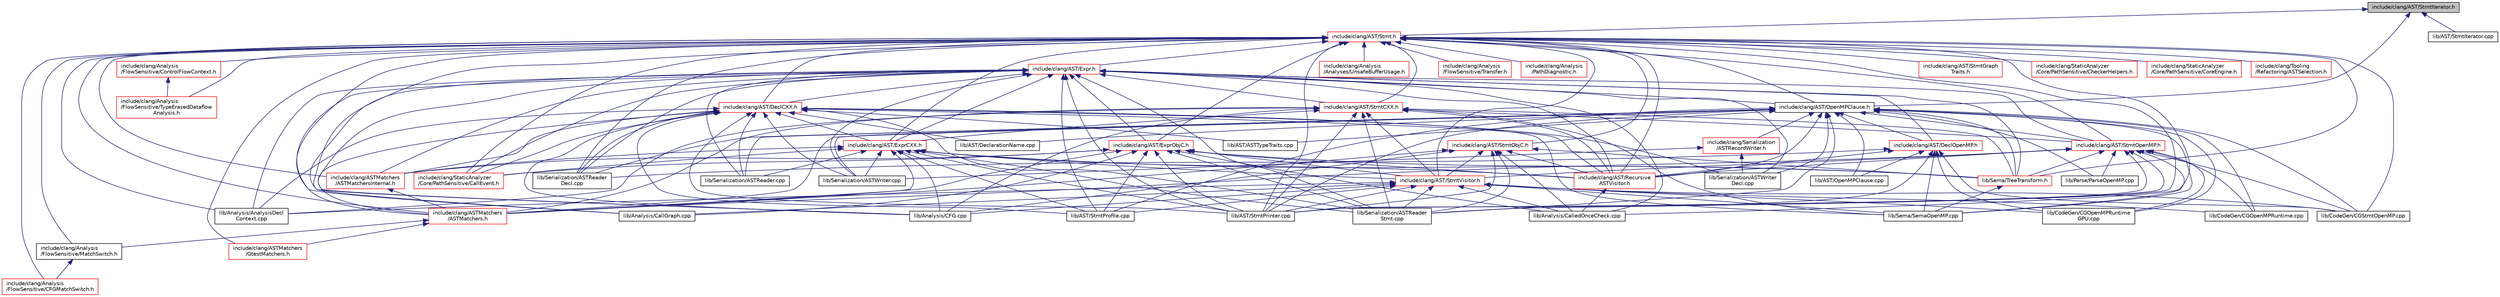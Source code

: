 digraph "include/clang/AST/StmtIterator.h"
{
 // LATEX_PDF_SIZE
  bgcolor="transparent";
  edge [fontname="Helvetica",fontsize="10",labelfontname="Helvetica",labelfontsize="10"];
  node [fontname="Helvetica",fontsize="10",shape=record];
  Node1 [label="include/clang/AST/StmtIterator.h",height=0.2,width=0.4,color="black", fillcolor="grey75", style="filled", fontcolor="black",tooltip=" "];
  Node1 -> Node2 [dir="back",color="midnightblue",fontsize="10",style="solid",fontname="Helvetica"];
  Node2 [label="include/clang/AST/OpenMPClause.h",height=0.2,width=0.4,color="black",URL="$OpenMPClause_8h.html",tooltip=" "];
  Node2 -> Node3 [dir="back",color="midnightblue",fontsize="10",style="solid",fontname="Helvetica"];
  Node3 [label="include/clang/AST/DeclOpenMP.h",height=0.2,width=0.4,color="red",URL="$DeclOpenMP_8h.html",tooltip=" "];
  Node3 -> Node123 [dir="back",color="midnightblue",fontsize="10",style="solid",fontname="Helvetica"];
  Node123 [label="include/clang/AST/Recursive\lASTVisitor.h",height=0.2,width=0.4,color="red",URL="$RecursiveASTVisitor_8h.html",tooltip=" "];
  Node123 -> Node136 [dir="back",color="midnightblue",fontsize="10",style="solid",fontname="Helvetica"];
  Node136 [label="lib/Analysis/CalledOnceCheck.cpp",height=0.2,width=0.4,color="black",URL="$CalledOnceCheck_8cpp.html",tooltip=" "];
  Node3 -> Node185 [dir="back",color="midnightblue",fontsize="10",style="solid",fontname="Helvetica"];
  Node185 [label="lib/AST/OpenMPClause.cpp",height=0.2,width=0.4,color="black",URL="$OpenMPClause_8cpp.html",tooltip=" "];
  Node3 -> Node186 [dir="back",color="midnightblue",fontsize="10",style="solid",fontname="Helvetica"];
  Node186 [label="lib/AST/StmtPrinter.cpp",height=0.2,width=0.4,color="black",URL="$StmtPrinter_8cpp.html",tooltip=" "];
  Node3 -> Node90 [dir="back",color="midnightblue",fontsize="10",style="solid",fontname="Helvetica"];
  Node90 [label="lib/CodeGen/CGOpenMPRuntime\lGPU.cpp",height=0.2,width=0.4,color="black",URL="$CGOpenMPRuntimeGPU_8cpp.html",tooltip=" "];
  Node3 -> Node92 [dir="back",color="midnightblue",fontsize="10",style="solid",fontname="Helvetica"];
  Node92 [label="lib/CodeGen/CGStmtOpenMP.cpp",height=0.2,width=0.4,color="black",URL="$CGStmtOpenMP_8cpp.html",tooltip=" "];
  Node3 -> Node187 [dir="back",color="midnightblue",fontsize="10",style="solid",fontname="Helvetica"];
  Node187 [label="lib/Sema/SemaOpenMP.cpp",height=0.2,width=0.4,color="black",URL="$SemaOpenMP_8cpp.html",tooltip=" "];
  Node3 -> Node33 [dir="back",color="midnightblue",fontsize="10",style="solid",fontname="Helvetica"];
  Node33 [label="lib/Serialization/ASTReader\lDecl.cpp",height=0.2,width=0.4,color="black",URL="$ASTReaderDecl_8cpp.html",tooltip=" "];
  Node2 -> Node123 [dir="back",color="midnightblue",fontsize="10",style="solid",fontname="Helvetica"];
  Node2 -> Node188 [dir="back",color="midnightblue",fontsize="10",style="solid",fontname="Helvetica"];
  Node188 [label="include/clang/AST/StmtOpenMP.h",height=0.2,width=0.4,color="red",URL="$StmtOpenMP_8h.html",tooltip=" "];
  Node188 -> Node123 [dir="back",color="midnightblue",fontsize="10",style="solid",fontname="Helvetica"];
  Node188 -> Node189 [dir="back",color="midnightblue",fontsize="10",style="solid",fontname="Helvetica"];
  Node189 [label="include/clang/AST/StmtVisitor.h",height=0.2,width=0.4,color="red",URL="$StmtVisitor_8h.html",tooltip=" "];
  Node189 -> Node209 [dir="back",color="midnightblue",fontsize="10",style="solid",fontname="Helvetica"];
  Node209 [label="lib/Analysis/AnalysisDecl\lContext.cpp",height=0.2,width=0.4,color="black",URL="$AnalysisDeclContext_8cpp.html",tooltip=" "];
  Node189 -> Node136 [dir="back",color="midnightblue",fontsize="10",style="solid",fontname="Helvetica"];
  Node189 -> Node125 [dir="back",color="midnightblue",fontsize="10",style="solid",fontname="Helvetica"];
  Node125 [label="lib/Analysis/CallGraph.cpp",height=0.2,width=0.4,color="black",URL="$CallGraph_8cpp.html",tooltip=" "];
  Node189 -> Node210 [dir="back",color="midnightblue",fontsize="10",style="solid",fontname="Helvetica"];
  Node210 [label="lib/Analysis/CFG.cpp",height=0.2,width=0.4,color="black",URL="$CFG_8cpp.html",tooltip=" "];
  Node189 -> Node186 [dir="back",color="midnightblue",fontsize="10",style="solid",fontname="Helvetica"];
  Node189 -> Node224 [dir="back",color="midnightblue",fontsize="10",style="solid",fontname="Helvetica"];
  Node224 [label="lib/AST/StmtProfile.cpp",height=0.2,width=0.4,color="black",URL="$StmtProfile_8cpp.html",tooltip=" "];
  Node189 -> Node72 [dir="back",color="midnightblue",fontsize="10",style="solid",fontname="Helvetica"];
  Node72 [label="lib/CodeGen/CGOpenMPRuntime.cpp",height=0.2,width=0.4,color="black",URL="$CGOpenMPRuntime_8cpp.html",tooltip=" "];
  Node189 -> Node90 [dir="back",color="midnightblue",fontsize="10",style="solid",fontname="Helvetica"];
  Node189 -> Node92 [dir="back",color="midnightblue",fontsize="10",style="solid",fontname="Helvetica"];
  Node189 -> Node187 [dir="back",color="midnightblue",fontsize="10",style="solid",fontname="Helvetica"];
  Node189 -> Node226 [dir="back",color="midnightblue",fontsize="10",style="solid",fontname="Helvetica"];
  Node226 [label="lib/Serialization/ASTReader\lStmt.cpp",height=0.2,width=0.4,color="black",URL="$ASTReaderStmt_8cpp.html",tooltip=" "];
  Node188 -> Node236 [dir="back",color="midnightblue",fontsize="10",style="solid",fontname="Helvetica"];
  Node236 [label="include/clang/ASTMatchers\l/ASTMatchers.h",height=0.2,width=0.4,color="red",URL="$ASTMatchers_8h.html",tooltip=" "];
  Node236 -> Node237 [dir="back",color="midnightblue",fontsize="10",style="solid",fontname="Helvetica"];
  Node237 [label="include/clang/Analysis\l/FlowSensitive/MatchSwitch.h",height=0.2,width=0.4,color="black",URL="$MatchSwitch_8h.html",tooltip=" "];
  Node237 -> Node238 [dir="back",color="midnightblue",fontsize="10",style="solid",fontname="Helvetica"];
  Node238 [label="include/clang/Analysis\l/FlowSensitive/CFGMatchSwitch.h",height=0.2,width=0.4,color="red",URL="$CFGMatchSwitch_8h.html",tooltip=" "];
  Node236 -> Node282 [dir="back",color="midnightblue",fontsize="10",style="solid",fontname="Helvetica"];
  Node282 [label="include/clang/ASTMatchers\l/GtestMatchers.h",height=0.2,width=0.4,color="red",URL="$GtestMatchers_8h.html",tooltip=" "];
  Node188 -> Node186 [dir="back",color="midnightblue",fontsize="10",style="solid",fontname="Helvetica"];
  Node188 -> Node72 [dir="back",color="midnightblue",fontsize="10",style="solid",fontname="Helvetica"];
  Node188 -> Node90 [dir="back",color="midnightblue",fontsize="10",style="solid",fontname="Helvetica"];
  Node188 -> Node92 [dir="back",color="midnightblue",fontsize="10",style="solid",fontname="Helvetica"];
  Node188 -> Node295 [dir="back",color="midnightblue",fontsize="10",style="solid",fontname="Helvetica"];
  Node295 [label="lib/Parse/ParseOpenMP.cpp",height=0.2,width=0.4,color="black",URL="$ParseOpenMP_8cpp.html",tooltip=" "];
  Node188 -> Node309 [dir="back",color="midnightblue",fontsize="10",style="solid",fontname="Helvetica"];
  Node309 [label="lib/Sema/TreeTransform.h",height=0.2,width=0.4,color="red",URL="$TreeTransform_8h.html",tooltip=" "];
  Node309 -> Node187 [dir="back",color="midnightblue",fontsize="10",style="solid",fontname="Helvetica"];
  Node188 -> Node187 [dir="back",color="midnightblue",fontsize="10",style="solid",fontname="Helvetica"];
  Node188 -> Node226 [dir="back",color="midnightblue",fontsize="10",style="solid",fontname="Helvetica"];
  Node2 -> Node236 [dir="back",color="midnightblue",fontsize="10",style="solid",fontname="Helvetica"];
  Node2 -> Node351 [dir="back",color="midnightblue",fontsize="10",style="solid",fontname="Helvetica"];
  Node351 [label="include/clang/Serialization\l/ASTRecordWriter.h",height=0.2,width=0.4,color="red",URL="$ASTRecordWriter_8h.html",tooltip=" "];
  Node351 -> Node348 [dir="back",color="midnightblue",fontsize="10",style="solid",fontname="Helvetica"];
  Node348 [label="lib/Serialization/ASTWriter.cpp",height=0.2,width=0.4,color="black",URL="$ASTWriter_8cpp.html",tooltip=" "];
  Node351 -> Node34 [dir="back",color="midnightblue",fontsize="10",style="solid",fontname="Helvetica"];
  Node34 [label="lib/Serialization/ASTWriter\lDecl.cpp",height=0.2,width=0.4,color="black",URL="$ASTWriterDecl_8cpp.html",tooltip=" "];
  Node2 -> Node360 [dir="back",color="midnightblue",fontsize="10",style="solid",fontname="Helvetica"];
  Node360 [label="lib/AST/ASTTypeTraits.cpp",height=0.2,width=0.4,color="black",URL="$ASTTypeTraits_8cpp.html",tooltip=" "];
  Node2 -> Node361 [dir="back",color="midnightblue",fontsize="10",style="solid",fontname="Helvetica"];
  Node361 [label="lib/AST/DeclarationName.cpp",height=0.2,width=0.4,color="black",URL="$DeclarationName_8cpp.html",tooltip=" "];
  Node2 -> Node185 [dir="back",color="midnightblue",fontsize="10",style="solid",fontname="Helvetica"];
  Node2 -> Node186 [dir="back",color="midnightblue",fontsize="10",style="solid",fontname="Helvetica"];
  Node2 -> Node224 [dir="back",color="midnightblue",fontsize="10",style="solid",fontname="Helvetica"];
  Node2 -> Node72 [dir="back",color="midnightblue",fontsize="10",style="solid",fontname="Helvetica"];
  Node2 -> Node90 [dir="back",color="midnightblue",fontsize="10",style="solid",fontname="Helvetica"];
  Node2 -> Node92 [dir="back",color="midnightblue",fontsize="10",style="solid",fontname="Helvetica"];
  Node2 -> Node295 [dir="back",color="midnightblue",fontsize="10",style="solid",fontname="Helvetica"];
  Node2 -> Node309 [dir="back",color="midnightblue",fontsize="10",style="solid",fontname="Helvetica"];
  Node2 -> Node187 [dir="back",color="midnightblue",fontsize="10",style="solid",fontname="Helvetica"];
  Node2 -> Node330 [dir="back",color="midnightblue",fontsize="10",style="solid",fontname="Helvetica"];
  Node330 [label="lib/Serialization/ASTReader.cpp",height=0.2,width=0.4,color="black",URL="$ASTReader_8cpp.html",tooltip=" "];
  Node2 -> Node33 [dir="back",color="midnightblue",fontsize="10",style="solid",fontname="Helvetica"];
  Node2 -> Node226 [dir="back",color="midnightblue",fontsize="10",style="solid",fontname="Helvetica"];
  Node2 -> Node348 [dir="back",color="midnightblue",fontsize="10",style="solid",fontname="Helvetica"];
  Node2 -> Node34 [dir="back",color="midnightblue",fontsize="10",style="solid",fontname="Helvetica"];
  Node1 -> Node362 [dir="back",color="midnightblue",fontsize="10",style="solid",fontname="Helvetica"];
  Node362 [label="include/clang/AST/Stmt.h",height=0.2,width=0.4,color="red",URL="$Stmt_8h.html",tooltip=" "];
  Node362 -> Node363 [dir="back",color="midnightblue",fontsize="10",style="solid",fontname="Helvetica"];
  Node363 [label="include/clang/Analysis\l/Analyses/UnsafeBufferUsage.h",height=0.2,width=0.4,color="red",URL="$UnsafeBufferUsage_8h.html",tooltip=" "];
  Node362 -> Node238 [dir="back",color="midnightblue",fontsize="10",style="solid",fontname="Helvetica"];
  Node362 -> Node364 [dir="back",color="midnightblue",fontsize="10",style="solid",fontname="Helvetica"];
  Node364 [label="include/clang/Analysis\l/FlowSensitive/ControlFlowContext.h",height=0.2,width=0.4,color="red",URL="$ControlFlowContext_8h.html",tooltip=" "];
  Node364 -> Node373 [dir="back",color="midnightblue",fontsize="10",style="solid",fontname="Helvetica"];
  Node373 [label="include/clang/Analysis\l/FlowSensitive/TypeErasedDataflow\lAnalysis.h",height=0.2,width=0.4,color="red",URL="$TypeErasedDataflowAnalysis_8h.html",tooltip=" "];
  Node362 -> Node237 [dir="back",color="midnightblue",fontsize="10",style="solid",fontname="Helvetica"];
  Node362 -> Node372 [dir="back",color="midnightblue",fontsize="10",style="solid",fontname="Helvetica"];
  Node372 [label="include/clang/Analysis\l/FlowSensitive/Transfer.h",height=0.2,width=0.4,color="red",URL="$Transfer_8h.html",tooltip=" "];
  Node362 -> Node373 [dir="back",color="midnightblue",fontsize="10",style="solid",fontname="Helvetica"];
  Node362 -> Node377 [dir="back",color="midnightblue",fontsize="10",style="solid",fontname="Helvetica"];
  Node377 [label="include/clang/Analysis\l/PathDiagnostic.h",height=0.2,width=0.4,color="red",URL="$PathDiagnostic_8h.html",tooltip=" "];
  Node362 -> Node536 [dir="back",color="midnightblue",fontsize="10",style="solid",fontname="Helvetica"];
  Node536 [label="include/clang/AST/DeclCXX.h",height=0.2,width=0.4,color="red",URL="$DeclCXX_8h.html",tooltip=" "];
  Node536 -> Node589 [dir="back",color="midnightblue",fontsize="10",style="solid",fontname="Helvetica"];
  Node589 [label="include/clang/AST/ExprCXX.h",height=0.2,width=0.4,color="red",URL="$ExprCXX_8h.html",tooltip=" "];
  Node589 -> Node123 [dir="back",color="midnightblue",fontsize="10",style="solid",fontname="Helvetica"];
  Node589 -> Node189 [dir="back",color="midnightblue",fontsize="10",style="solid",fontname="Helvetica"];
  Node589 -> Node236 [dir="back",color="midnightblue",fontsize="10",style="solid",fontname="Helvetica"];
  Node589 -> Node544 [dir="back",color="midnightblue",fontsize="10",style="solid",fontname="Helvetica"];
  Node544 [label="include/clang/ASTMatchers\l/ASTMatchersInternal.h",height=0.2,width=0.4,color="red",URL="$ASTMatchersInternal_8h.html",tooltip=" "];
  Node544 -> Node236 [dir="back",color="midnightblue",fontsize="10",style="solid",fontname="Helvetica"];
  Node589 -> Node394 [dir="back",color="midnightblue",fontsize="10",style="solid",fontname="Helvetica"];
  Node394 [label="include/clang/StaticAnalyzer\l/Core/PathSensitive/CallEvent.h",height=0.2,width=0.4,color="red",URL="$CallEvent_8h.html",tooltip=" "];
  Node589 -> Node210 [dir="back",color="midnightblue",fontsize="10",style="solid",fontname="Helvetica"];
  Node589 -> Node186 [dir="back",color="midnightblue",fontsize="10",style="solid",fontname="Helvetica"];
  Node589 -> Node224 [dir="back",color="midnightblue",fontsize="10",style="solid",fontname="Helvetica"];
  Node589 -> Node309 [dir="back",color="midnightblue",fontsize="10",style="solid",fontname="Helvetica"];
  Node589 -> Node330 [dir="back",color="midnightblue",fontsize="10",style="solid",fontname="Helvetica"];
  Node589 -> Node226 [dir="back",color="midnightblue",fontsize="10",style="solid",fontname="Helvetica"];
  Node589 -> Node348 [dir="back",color="midnightblue",fontsize="10",style="solid",fontname="Helvetica"];
  Node536 -> Node123 [dir="back",color="midnightblue",fontsize="10",style="solid",fontname="Helvetica"];
  Node536 -> Node236 [dir="back",color="midnightblue",fontsize="10",style="solid",fontname="Helvetica"];
  Node536 -> Node544 [dir="back",color="midnightblue",fontsize="10",style="solid",fontname="Helvetica"];
  Node536 -> Node394 [dir="back",color="midnightblue",fontsize="10",style="solid",fontname="Helvetica"];
  Node536 -> Node209 [dir="back",color="midnightblue",fontsize="10",style="solid",fontname="Helvetica"];
  Node536 -> Node210 [dir="back",color="midnightblue",fontsize="10",style="solid",fontname="Helvetica"];
  Node536 -> Node360 [dir="back",color="midnightblue",fontsize="10",style="solid",fontname="Helvetica"];
  Node536 -> Node361 [dir="back",color="midnightblue",fontsize="10",style="solid",fontname="Helvetica"];
  Node536 -> Node186 [dir="back",color="midnightblue",fontsize="10",style="solid",fontname="Helvetica"];
  Node536 -> Node224 [dir="back",color="midnightblue",fontsize="10",style="solid",fontname="Helvetica"];
  Node536 -> Node187 [dir="back",color="midnightblue",fontsize="10",style="solid",fontname="Helvetica"];
  Node536 -> Node330 [dir="back",color="midnightblue",fontsize="10",style="solid",fontname="Helvetica"];
  Node536 -> Node33 [dir="back",color="midnightblue",fontsize="10",style="solid",fontname="Helvetica"];
  Node536 -> Node226 [dir="back",color="midnightblue",fontsize="10",style="solid",fontname="Helvetica"];
  Node536 -> Node348 [dir="back",color="midnightblue",fontsize="10",style="solid",fontname="Helvetica"];
  Node536 -> Node34 [dir="back",color="midnightblue",fontsize="10",style="solid",fontname="Helvetica"];
  Node362 -> Node757 [dir="back",color="midnightblue",fontsize="10",style="solid",fontname="Helvetica"];
  Node757 [label="include/clang/AST/Expr.h",height=0.2,width=0.4,color="red",URL="$Expr_8h.html",tooltip=" "];
  Node757 -> Node536 [dir="back",color="midnightblue",fontsize="10",style="solid",fontname="Helvetica"];
  Node757 -> Node3 [dir="back",color="midnightblue",fontsize="10",style="solid",fontname="Helvetica"];
  Node757 -> Node589 [dir="back",color="midnightblue",fontsize="10",style="solid",fontname="Helvetica"];
  Node757 -> Node760 [dir="back",color="midnightblue",fontsize="10",style="solid",fontname="Helvetica"];
  Node760 [label="include/clang/AST/ExprObjC.h",height=0.2,width=0.4,color="red",URL="$ExprObjC_8h.html",tooltip=" "];
  Node760 -> Node123 [dir="back",color="midnightblue",fontsize="10",style="solid",fontname="Helvetica"];
  Node760 -> Node189 [dir="back",color="midnightblue",fontsize="10",style="solid",fontname="Helvetica"];
  Node760 -> Node236 [dir="back",color="midnightblue",fontsize="10",style="solid",fontname="Helvetica"];
  Node760 -> Node544 [dir="back",color="midnightblue",fontsize="10",style="solid",fontname="Helvetica"];
  Node760 -> Node394 [dir="back",color="midnightblue",fontsize="10",style="solid",fontname="Helvetica"];
  Node760 -> Node136 [dir="back",color="midnightblue",fontsize="10",style="solid",fontname="Helvetica"];
  Node760 -> Node125 [dir="back",color="midnightblue",fontsize="10",style="solid",fontname="Helvetica"];
  Node760 -> Node186 [dir="back",color="midnightblue",fontsize="10",style="solid",fontname="Helvetica"];
  Node760 -> Node224 [dir="back",color="midnightblue",fontsize="10",style="solid",fontname="Helvetica"];
  Node760 -> Node309 [dir="back",color="midnightblue",fontsize="10",style="solid",fontname="Helvetica"];
  Node760 -> Node226 [dir="back",color="midnightblue",fontsize="10",style="solid",fontname="Helvetica"];
  Node757 -> Node2 [dir="back",color="midnightblue",fontsize="10",style="solid",fontname="Helvetica"];
  Node757 -> Node123 [dir="back",color="midnightblue",fontsize="10",style="solid",fontname="Helvetica"];
  Node757 -> Node766 [dir="back",color="midnightblue",fontsize="10",style="solid",fontname="Helvetica"];
  Node766 [label="include/clang/AST/StmtCXX.h",height=0.2,width=0.4,color="red",URL="$StmtCXX_8h.html",tooltip=" "];
  Node766 -> Node589 [dir="back",color="midnightblue",fontsize="10",style="solid",fontname="Helvetica"];
  Node766 -> Node123 [dir="back",color="midnightblue",fontsize="10",style="solid",fontname="Helvetica"];
  Node766 -> Node188 [dir="back",color="midnightblue",fontsize="10",style="solid",fontname="Helvetica"];
  Node766 -> Node189 [dir="back",color="midnightblue",fontsize="10",style="solid",fontname="Helvetica"];
  Node766 -> Node236 [dir="back",color="midnightblue",fontsize="10",style="solid",fontname="Helvetica"];
  Node766 -> Node209 [dir="back",color="midnightblue",fontsize="10",style="solid",fontname="Helvetica"];
  Node766 -> Node210 [dir="back",color="midnightblue",fontsize="10",style="solid",fontname="Helvetica"];
  Node766 -> Node186 [dir="back",color="midnightblue",fontsize="10",style="solid",fontname="Helvetica"];
  Node766 -> Node309 [dir="back",color="midnightblue",fontsize="10",style="solid",fontname="Helvetica"];
  Node766 -> Node187 [dir="back",color="midnightblue",fontsize="10",style="solid",fontname="Helvetica"];
  Node766 -> Node226 [dir="back",color="midnightblue",fontsize="10",style="solid",fontname="Helvetica"];
  Node757 -> Node188 [dir="back",color="midnightblue",fontsize="10",style="solid",fontname="Helvetica"];
  Node757 -> Node236 [dir="back",color="midnightblue",fontsize="10",style="solid",fontname="Helvetica"];
  Node757 -> Node544 [dir="back",color="midnightblue",fontsize="10",style="solid",fontname="Helvetica"];
  Node757 -> Node394 [dir="back",color="midnightblue",fontsize="10",style="solid",fontname="Helvetica"];
  Node757 -> Node209 [dir="back",color="midnightblue",fontsize="10",style="solid",fontname="Helvetica"];
  Node757 -> Node136 [dir="back",color="midnightblue",fontsize="10",style="solid",fontname="Helvetica"];
  Node757 -> Node125 [dir="back",color="midnightblue",fontsize="10",style="solid",fontname="Helvetica"];
  Node757 -> Node210 [dir="back",color="midnightblue",fontsize="10",style="solid",fontname="Helvetica"];
  Node757 -> Node186 [dir="back",color="midnightblue",fontsize="10",style="solid",fontname="Helvetica"];
  Node757 -> Node224 [dir="back",color="midnightblue",fontsize="10",style="solid",fontname="Helvetica"];
  Node757 -> Node309 [dir="back",color="midnightblue",fontsize="10",style="solid",fontname="Helvetica"];
  Node757 -> Node330 [dir="back",color="midnightblue",fontsize="10",style="solid",fontname="Helvetica"];
  Node757 -> Node33 [dir="back",color="midnightblue",fontsize="10",style="solid",fontname="Helvetica"];
  Node757 -> Node226 [dir="back",color="midnightblue",fontsize="10",style="solid",fontname="Helvetica"];
  Node757 -> Node348 [dir="back",color="midnightblue",fontsize="10",style="solid",fontname="Helvetica"];
  Node757 -> Node34 [dir="back",color="midnightblue",fontsize="10",style="solid",fontname="Helvetica"];
  Node362 -> Node589 [dir="back",color="midnightblue",fontsize="10",style="solid",fontname="Helvetica"];
  Node362 -> Node760 [dir="back",color="midnightblue",fontsize="10",style="solid",fontname="Helvetica"];
  Node362 -> Node2 [dir="back",color="midnightblue",fontsize="10",style="solid",fontname="Helvetica"];
  Node362 -> Node123 [dir="back",color="midnightblue",fontsize="10",style="solid",fontname="Helvetica"];
  Node362 -> Node766 [dir="back",color="midnightblue",fontsize="10",style="solid",fontname="Helvetica"];
  Node362 -> Node788 [dir="back",color="midnightblue",fontsize="10",style="solid",fontname="Helvetica"];
  Node788 [label="include/clang/AST/StmtGraph\lTraits.h",height=0.2,width=0.4,color="red",URL="$StmtGraphTraits_8h.html",tooltip=" "];
  Node362 -> Node790 [dir="back",color="midnightblue",fontsize="10",style="solid",fontname="Helvetica"];
  Node790 [label="include/clang/AST/StmtObjC.h",height=0.2,width=0.4,color="red",URL="$StmtObjC_8h.html",tooltip=" "];
  Node790 -> Node123 [dir="back",color="midnightblue",fontsize="10",style="solid",fontname="Helvetica"];
  Node790 -> Node189 [dir="back",color="midnightblue",fontsize="10",style="solid",fontname="Helvetica"];
  Node790 -> Node236 [dir="back",color="midnightblue",fontsize="10",style="solid",fontname="Helvetica"];
  Node790 -> Node136 [dir="back",color="midnightblue",fontsize="10",style="solid",fontname="Helvetica"];
  Node790 -> Node210 [dir="back",color="midnightblue",fontsize="10",style="solid",fontname="Helvetica"];
  Node790 -> Node186 [dir="back",color="midnightblue",fontsize="10",style="solid",fontname="Helvetica"];
  Node790 -> Node309 [dir="back",color="midnightblue",fontsize="10",style="solid",fontname="Helvetica"];
  Node790 -> Node226 [dir="back",color="midnightblue",fontsize="10",style="solid",fontname="Helvetica"];
  Node362 -> Node188 [dir="back",color="midnightblue",fontsize="10",style="solid",fontname="Helvetica"];
  Node362 -> Node189 [dir="back",color="midnightblue",fontsize="10",style="solid",fontname="Helvetica"];
  Node362 -> Node236 [dir="back",color="midnightblue",fontsize="10",style="solid",fontname="Helvetica"];
  Node362 -> Node544 [dir="back",color="midnightblue",fontsize="10",style="solid",fontname="Helvetica"];
  Node362 -> Node282 [dir="back",color="midnightblue",fontsize="10",style="solid",fontname="Helvetica"];
  Node362 -> Node394 [dir="back",color="midnightblue",fontsize="10",style="solid",fontname="Helvetica"];
  Node362 -> Node791 [dir="back",color="midnightblue",fontsize="10",style="solid",fontname="Helvetica"];
  Node791 [label="include/clang/StaticAnalyzer\l/Core/PathSensitive/CheckerHelpers.h",height=0.2,width=0.4,color="red",URL="$CheckerHelpers_8h.html",tooltip=" "];
  Node362 -> Node526 [dir="back",color="midnightblue",fontsize="10",style="solid",fontname="Helvetica"];
  Node526 [label="include/clang/StaticAnalyzer\l/Core/PathSensitive/CoreEngine.h",height=0.2,width=0.4,color="red",URL="$CoreEngine_8h.html",tooltip=" "];
  Node362 -> Node548 [dir="back",color="midnightblue",fontsize="10",style="solid",fontname="Helvetica"];
  Node548 [label="include/clang/Tooling\l/Refactoring/ASTSelection.h",height=0.2,width=0.4,color="red",URL="$ASTSelection_8h.html",tooltip=" "];
  Node362 -> Node209 [dir="back",color="midnightblue",fontsize="10",style="solid",fontname="Helvetica"];
  Node362 -> Node136 [dir="back",color="midnightblue",fontsize="10",style="solid",fontname="Helvetica"];
  Node362 -> Node125 [dir="back",color="midnightblue",fontsize="10",style="solid",fontname="Helvetica"];
  Node362 -> Node210 [dir="back",color="midnightblue",fontsize="10",style="solid",fontname="Helvetica"];
  Node362 -> Node186 [dir="back",color="midnightblue",fontsize="10",style="solid",fontname="Helvetica"];
  Node362 -> Node92 [dir="back",color="midnightblue",fontsize="10",style="solid",fontname="Helvetica"];
  Node362 -> Node309 [dir="back",color="midnightblue",fontsize="10",style="solid",fontname="Helvetica"];
  Node362 -> Node33 [dir="back",color="midnightblue",fontsize="10",style="solid",fontname="Helvetica"];
  Node362 -> Node226 [dir="back",color="midnightblue",fontsize="10",style="solid",fontname="Helvetica"];
  Node1 -> Node796 [dir="back",color="midnightblue",fontsize="10",style="solid",fontname="Helvetica"];
  Node796 [label="lib/AST/StmtIterator.cpp",height=0.2,width=0.4,color="black",URL="$StmtIterator_8cpp.html",tooltip=" "];
}
